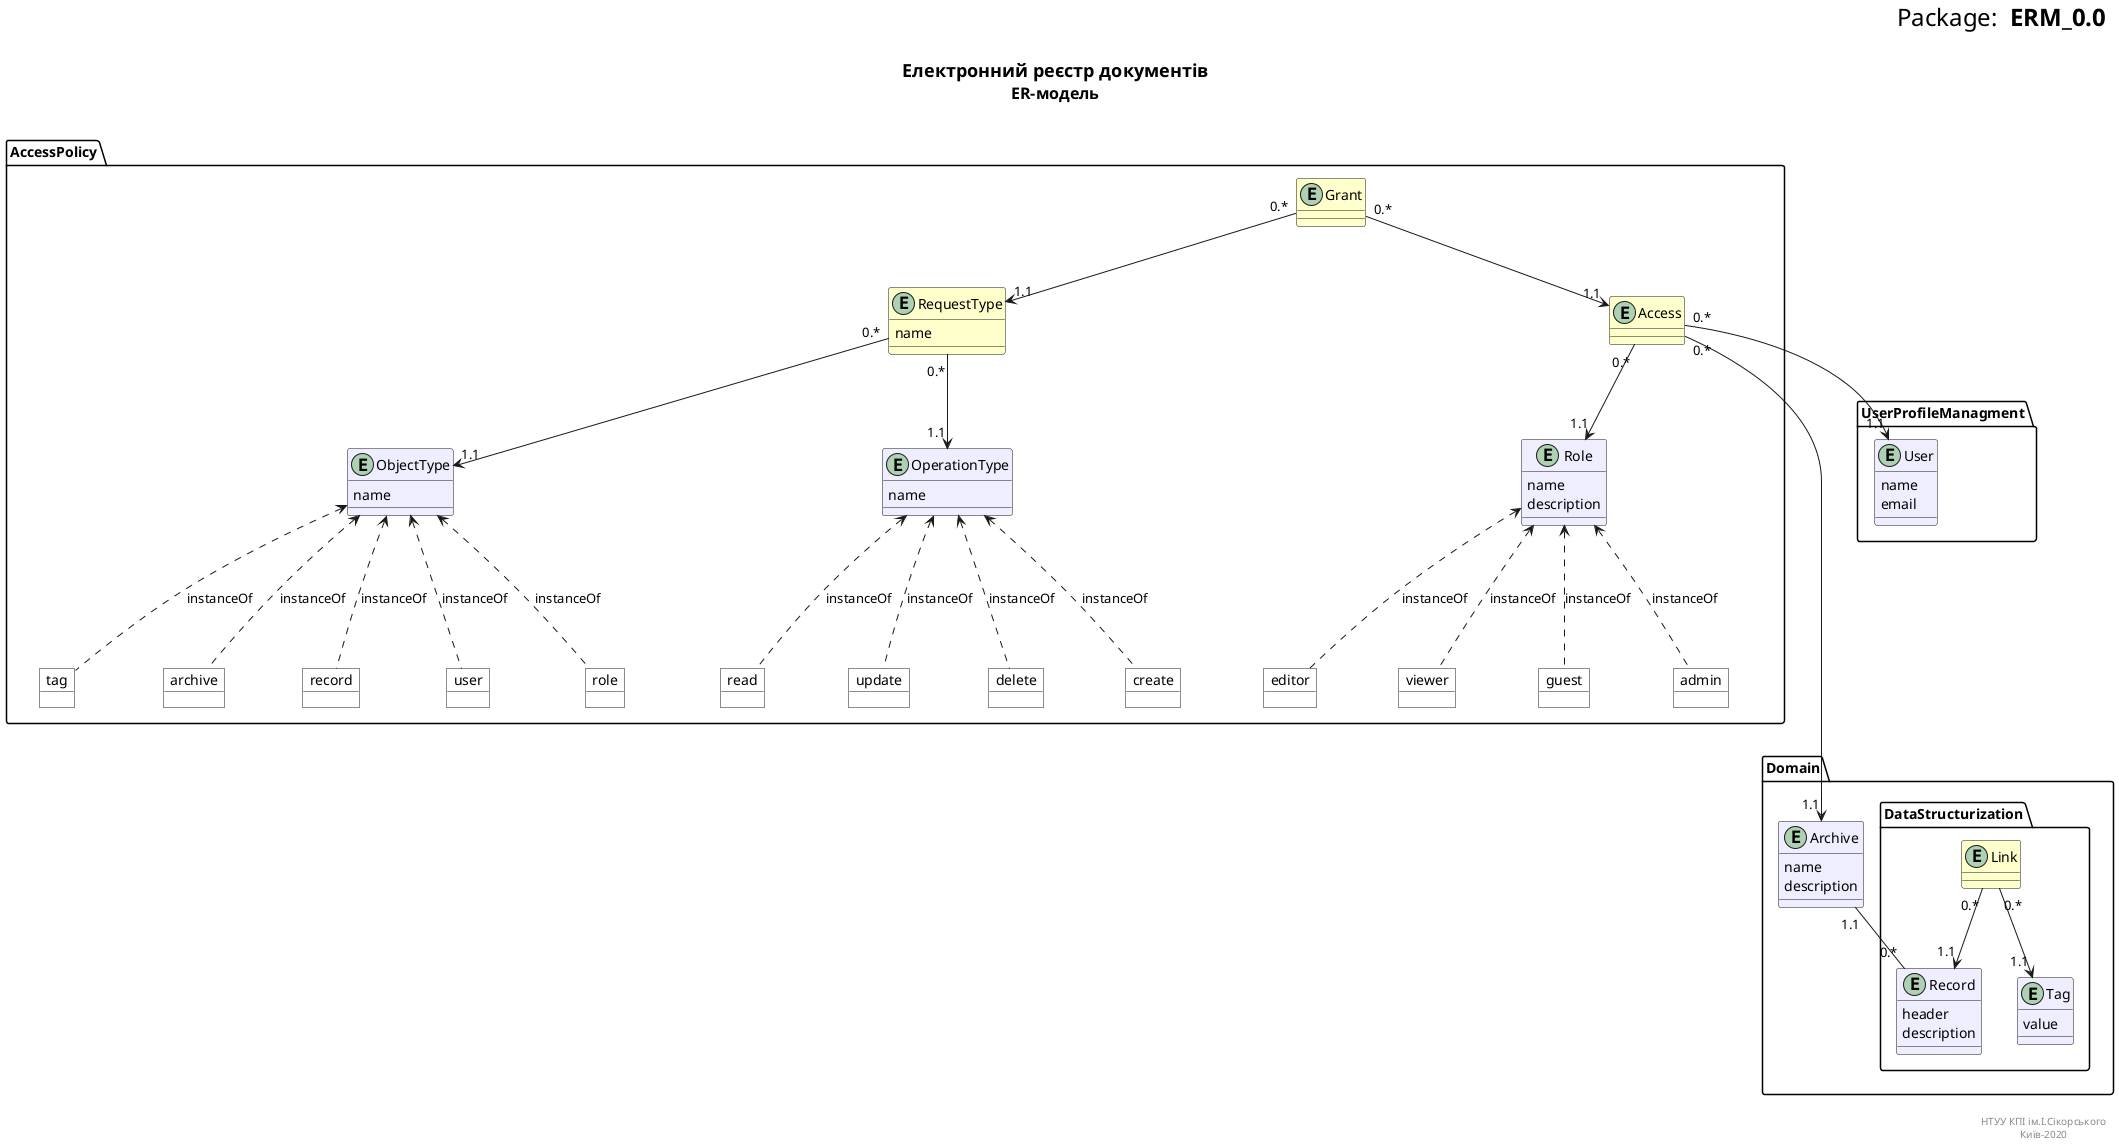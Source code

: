 @startuml
right header
<font size=24 color=black>Package: <b> ERM_0.0

end header

title
<font size=18 color=black> Електронний реєстр документів
<font size=16 color=black> ER-модель

end title

package Domain {
	
	entity Archive #eeeeff {
		name
		description
	}
	
	package DataStructurization {
		entity Record #eeeeff {
			header
			description
		}

		entity Tag #eeeeff {
			value
		}
	
		entity Link #ffffcc
	
	}
}


package AccessPolicy {
	
	entity Role #eeeeff {
		name
		description
	}

	entity Access #ffffcc
	
	entity OperationType #eeeeff {
		name
	}
	
	entity ObjectType #eeeeff {
		name
	}
	
	entity RequestType #ffffcc {
		name
	}
	
	entity Grant #ffffcc
	
	object archive #ffffff
	object record #ffffff
	object user #ffffff
	object role #ffffff
	object tag #ffffff
	
	
	object create #ffffff
	object read #ffffff
	object update #ffffff
	object delete #ffffff
	
	object admin #ffffff
	object editor #ffffff
	object viewer #ffffff
	object guest #ffffff
}

package UserProfileManagment {
	entity User #eeeeff {
		name
		email
	}
}

Access "0.*" --> "1.1" User
Access "0.*" --> "1.1" Role
Access "0.*" -----> "1.1" Archive

Link "0.*" --> "1.1" Record
Link "0.*" --> "1.1" Tag

Archive "1.1" -- "0.*" Record

RequestType "0.*" --> "1.1" OperationType
RequestType "0.*" --> "1.1" ObjectType

Grant "0.*" --> "1.1" Access
Grant "0.*" --> "1.1" RequestType

ObjectType <... archive : instanceOf
ObjectType <... record : instanceOf
ObjectType <... user : instanceOf
ObjectType <... role : instanceOf
ObjectType <... tag : instanceOf

OperationType <... create : instanceOf
OperationType <... read : instanceOf
OperationType <... update : instanceOf
OperationType <... delete : instanceOf

Role <... admin : instanceOf
Role <... editor : instanceOf
Role <... viewer : instanceOf
Role <... guest : instanceOf

right footer

НТУУ КПІ ім.І.Сікорського
Київ-2020
end footer
@enduml

